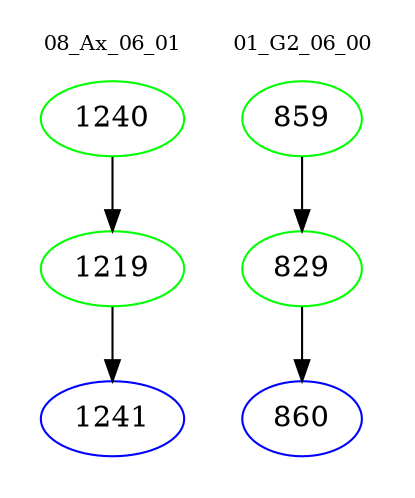 digraph{
subgraph cluster_0 {
color = white
label = "08_Ax_06_01";
fontsize=10;
T0_1240 [label="1240", color="green"]
T0_1240 -> T0_1219 [color="black"]
T0_1219 [label="1219", color="green"]
T0_1219 -> T0_1241 [color="black"]
T0_1241 [label="1241", color="blue"]
}
subgraph cluster_1 {
color = white
label = "01_G2_06_00";
fontsize=10;
T1_859 [label="859", color="green"]
T1_859 -> T1_829 [color="black"]
T1_829 [label="829", color="green"]
T1_829 -> T1_860 [color="black"]
T1_860 [label="860", color="blue"]
}
}
